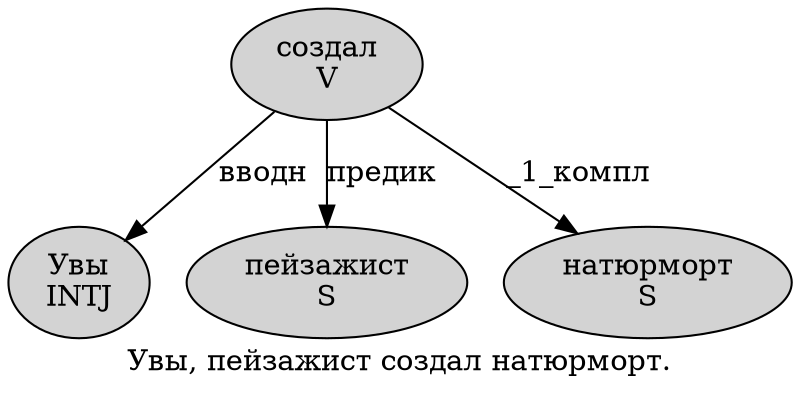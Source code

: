 digraph SENTENCE_2569 {
	graph [label="Увы, пейзажист создал натюрморт."]
	node [style=filled]
		0 [label="Увы
INTJ" color="" fillcolor=lightgray penwidth=1 shape=ellipse]
		2 [label="пейзажист
S" color="" fillcolor=lightgray penwidth=1 shape=ellipse]
		3 [label="создал
V" color="" fillcolor=lightgray penwidth=1 shape=ellipse]
		4 [label="натюрморт
S" color="" fillcolor=lightgray penwidth=1 shape=ellipse]
			3 -> 0 [label="вводн"]
			3 -> 2 [label="предик"]
			3 -> 4 [label="_1_компл"]
}